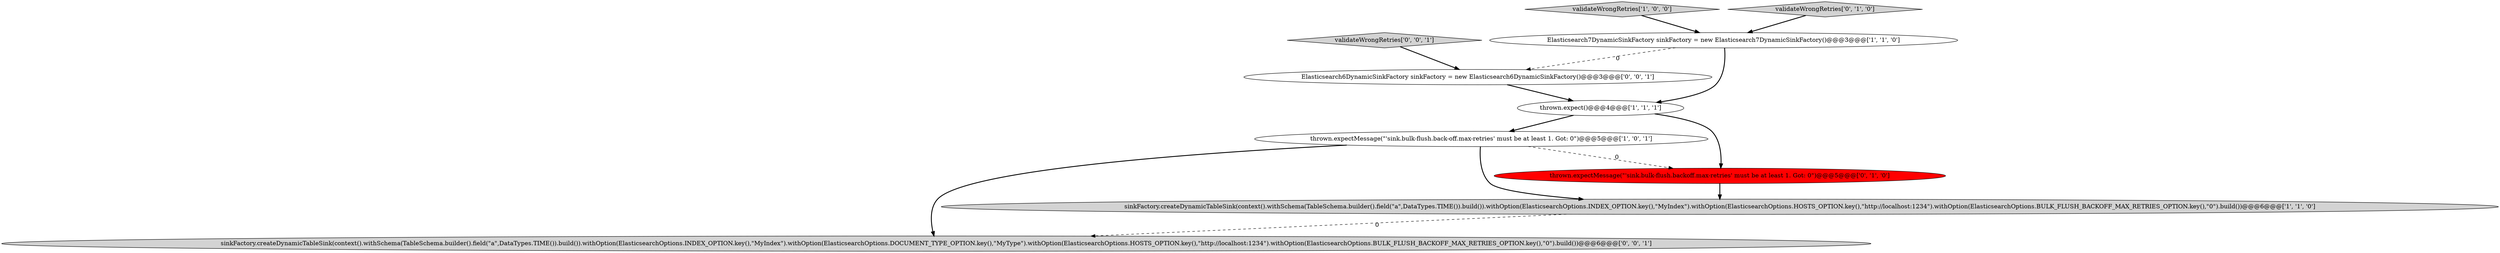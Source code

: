 digraph {
0 [style = filled, label = "Elasticsearch7DynamicSinkFactory sinkFactory = new Elasticsearch7DynamicSinkFactory()@@@3@@@['1', '1', '0']", fillcolor = white, shape = ellipse image = "AAA0AAABBB1BBB"];
7 [style = filled, label = "Elasticsearch6DynamicSinkFactory sinkFactory = new Elasticsearch6DynamicSinkFactory()@@@3@@@['0', '0', '1']", fillcolor = white, shape = ellipse image = "AAA0AAABBB3BBB"];
8 [style = filled, label = "sinkFactory.createDynamicTableSink(context().withSchema(TableSchema.builder().field(\"a\",DataTypes.TIME()).build()).withOption(ElasticsearchOptions.INDEX_OPTION.key(),\"MyIndex\").withOption(ElasticsearchOptions.DOCUMENT_TYPE_OPTION.key(),\"MyType\").withOption(ElasticsearchOptions.HOSTS_OPTION.key(),\"http://localhost:1234\").withOption(ElasticsearchOptions.BULK_FLUSH_BACKOFF_MAX_RETRIES_OPTION.key(),\"0\").build())@@@6@@@['0', '0', '1']", fillcolor = lightgray, shape = ellipse image = "AAA0AAABBB3BBB"];
4 [style = filled, label = "sinkFactory.createDynamicTableSink(context().withSchema(TableSchema.builder().field(\"a\",DataTypes.TIME()).build()).withOption(ElasticsearchOptions.INDEX_OPTION.key(),\"MyIndex\").withOption(ElasticsearchOptions.HOSTS_OPTION.key(),\"http://localhost:1234\").withOption(ElasticsearchOptions.BULK_FLUSH_BACKOFF_MAX_RETRIES_OPTION.key(),\"0\").build())@@@6@@@['1', '1', '0']", fillcolor = lightgray, shape = ellipse image = "AAA0AAABBB1BBB"];
9 [style = filled, label = "validateWrongRetries['0', '0', '1']", fillcolor = lightgray, shape = diamond image = "AAA0AAABBB3BBB"];
3 [style = filled, label = "validateWrongRetries['1', '0', '0']", fillcolor = lightgray, shape = diamond image = "AAA0AAABBB1BBB"];
6 [style = filled, label = "validateWrongRetries['0', '1', '0']", fillcolor = lightgray, shape = diamond image = "AAA0AAABBB2BBB"];
5 [style = filled, label = "thrown.expectMessage(\"'sink.bulk-flush.backoff.max-retries' must be at least 1. Got: 0\")@@@5@@@['0', '1', '0']", fillcolor = red, shape = ellipse image = "AAA1AAABBB2BBB"];
1 [style = filled, label = "thrown.expect()@@@4@@@['1', '1', '1']", fillcolor = white, shape = ellipse image = "AAA0AAABBB1BBB"];
2 [style = filled, label = "thrown.expectMessage(\"'sink.bulk-flush.back-off.max-retries' must be at least 1. Got: 0\")@@@5@@@['1', '0', '1']", fillcolor = white, shape = ellipse image = "AAA0AAABBB1BBB"];
1->5 [style = bold, label=""];
2->5 [style = dashed, label="0"];
1->2 [style = bold, label=""];
5->4 [style = bold, label=""];
6->0 [style = bold, label=""];
7->1 [style = bold, label=""];
9->7 [style = bold, label=""];
0->7 [style = dashed, label="0"];
2->4 [style = bold, label=""];
0->1 [style = bold, label=""];
3->0 [style = bold, label=""];
2->8 [style = bold, label=""];
4->8 [style = dashed, label="0"];
}
